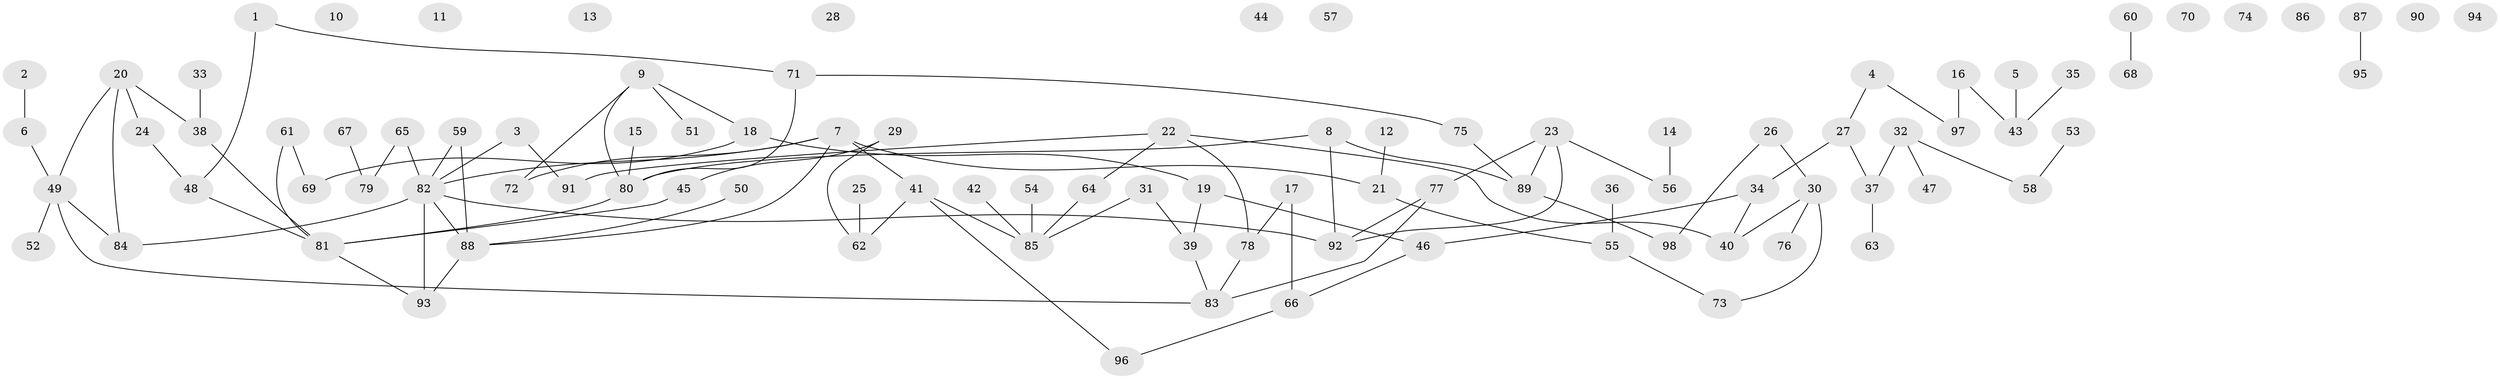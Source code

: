 // coarse degree distribution, {3: 0.17857142857142858, 1: 0.17857142857142858, 8: 0.03571428571428571, 4: 0.21428571428571427, 7: 0.03571428571428571, 2: 0.25, 6: 0.07142857142857142, 5: 0.03571428571428571}
// Generated by graph-tools (version 1.1) at 2025/47/03/04/25 22:47:54]
// undirected, 98 vertices, 108 edges
graph export_dot {
  node [color=gray90,style=filled];
  1;
  2;
  3;
  4;
  5;
  6;
  7;
  8;
  9;
  10;
  11;
  12;
  13;
  14;
  15;
  16;
  17;
  18;
  19;
  20;
  21;
  22;
  23;
  24;
  25;
  26;
  27;
  28;
  29;
  30;
  31;
  32;
  33;
  34;
  35;
  36;
  37;
  38;
  39;
  40;
  41;
  42;
  43;
  44;
  45;
  46;
  47;
  48;
  49;
  50;
  51;
  52;
  53;
  54;
  55;
  56;
  57;
  58;
  59;
  60;
  61;
  62;
  63;
  64;
  65;
  66;
  67;
  68;
  69;
  70;
  71;
  72;
  73;
  74;
  75;
  76;
  77;
  78;
  79;
  80;
  81;
  82;
  83;
  84;
  85;
  86;
  87;
  88;
  89;
  90;
  91;
  92;
  93;
  94;
  95;
  96;
  97;
  98;
  1 -- 48;
  1 -- 71;
  2 -- 6;
  3 -- 82;
  3 -- 91;
  4 -- 27;
  4 -- 97;
  5 -- 43;
  6 -- 49;
  7 -- 21;
  7 -- 41;
  7 -- 72;
  7 -- 82;
  7 -- 88;
  8 -- 80;
  8 -- 89;
  8 -- 92;
  9 -- 18;
  9 -- 51;
  9 -- 72;
  9 -- 80;
  12 -- 21;
  14 -- 56;
  15 -- 80;
  16 -- 43;
  16 -- 97;
  17 -- 66;
  17 -- 78;
  18 -- 19;
  18 -- 69;
  19 -- 39;
  19 -- 46;
  20 -- 24;
  20 -- 38;
  20 -- 49;
  20 -- 84;
  21 -- 55;
  22 -- 40;
  22 -- 64;
  22 -- 78;
  22 -- 91;
  23 -- 56;
  23 -- 77;
  23 -- 89;
  23 -- 92;
  24 -- 48;
  25 -- 62;
  26 -- 30;
  26 -- 98;
  27 -- 34;
  27 -- 37;
  29 -- 45;
  29 -- 62;
  30 -- 40;
  30 -- 73;
  30 -- 76;
  31 -- 39;
  31 -- 85;
  32 -- 37;
  32 -- 47;
  32 -- 58;
  33 -- 38;
  34 -- 40;
  34 -- 46;
  35 -- 43;
  36 -- 55;
  37 -- 63;
  38 -- 81;
  39 -- 83;
  41 -- 62;
  41 -- 85;
  41 -- 96;
  42 -- 85;
  45 -- 81;
  46 -- 66;
  48 -- 81;
  49 -- 52;
  49 -- 83;
  49 -- 84;
  50 -- 88;
  53 -- 58;
  54 -- 85;
  55 -- 73;
  59 -- 82;
  59 -- 88;
  60 -- 68;
  61 -- 69;
  61 -- 81;
  64 -- 85;
  65 -- 79;
  65 -- 82;
  66 -- 96;
  67 -- 79;
  71 -- 75;
  71 -- 80;
  75 -- 89;
  77 -- 83;
  77 -- 92;
  78 -- 83;
  80 -- 81;
  81 -- 93;
  82 -- 84;
  82 -- 88;
  82 -- 92;
  82 -- 93;
  87 -- 95;
  88 -- 93;
  89 -- 98;
}
